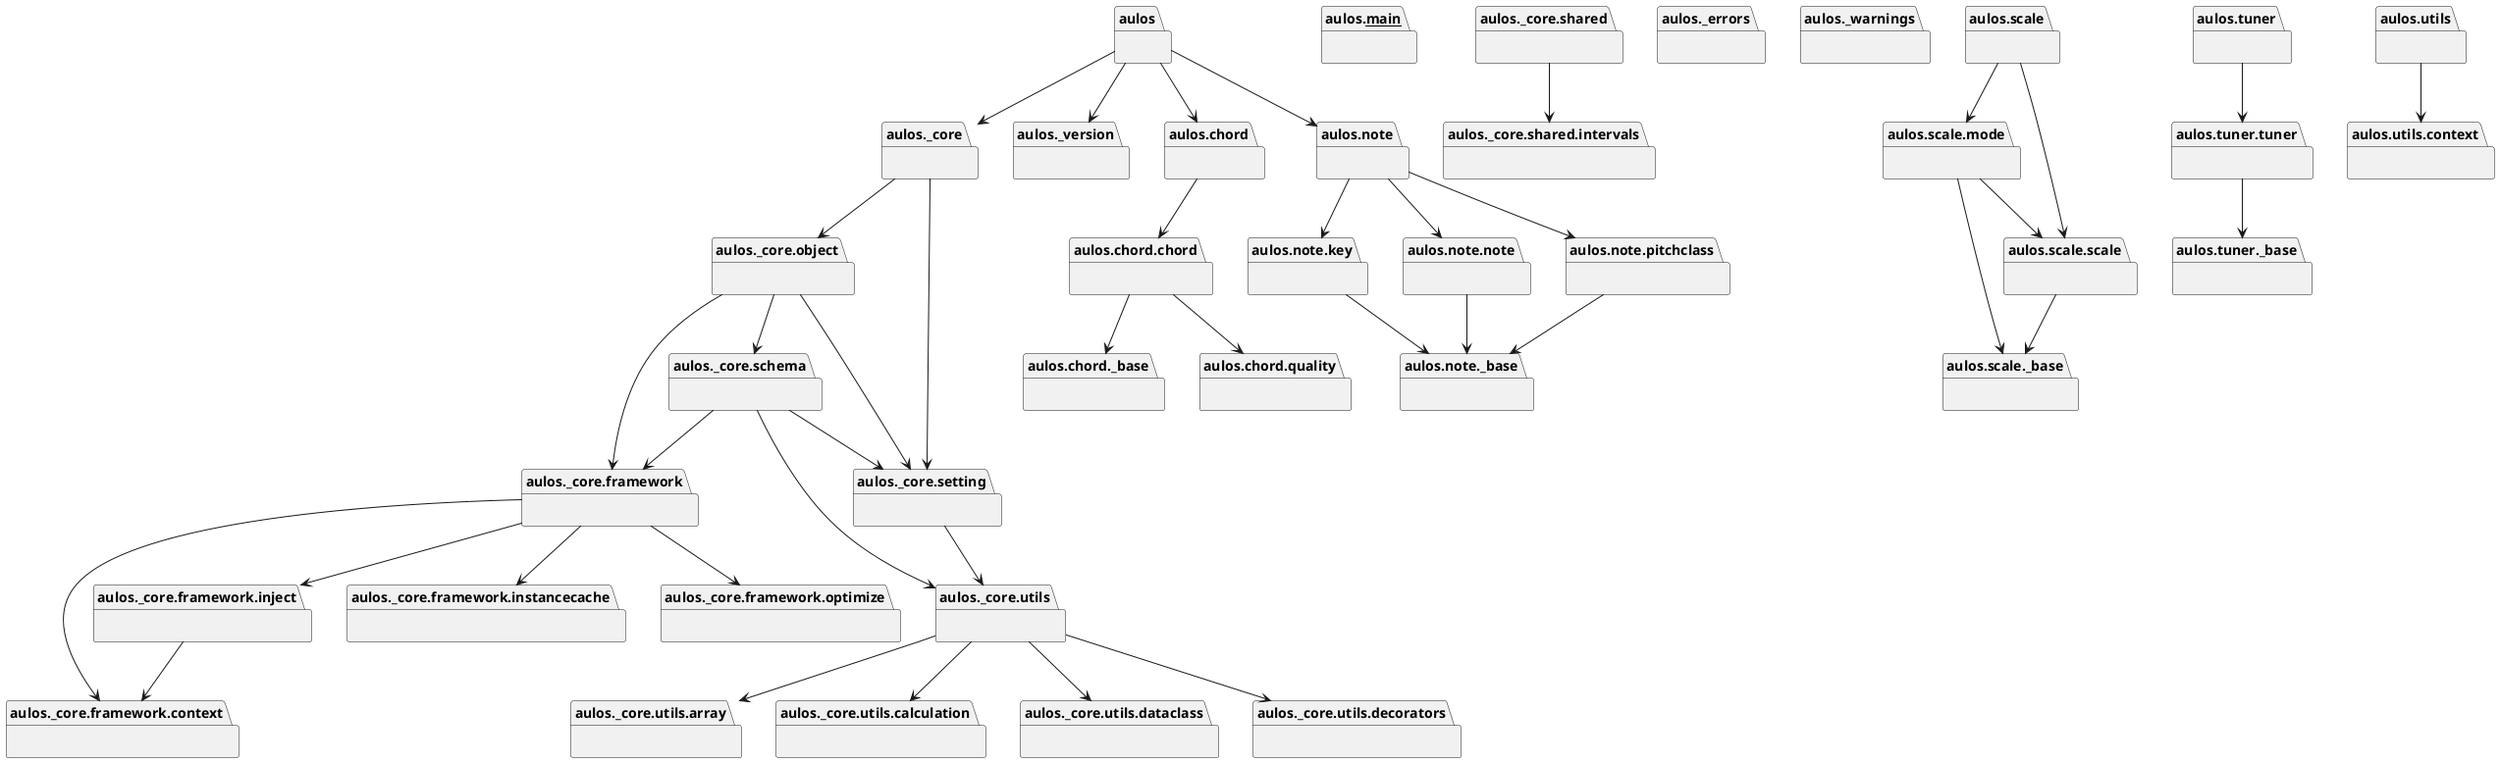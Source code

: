 @startuml packages
set namespaceSeparator none
package "aulos" as aulos {
}
package "aulos.__main__" as aulos.__main__ {
}
package "aulos._core" as aulos._core {
}
package "aulos._core.framework" as aulos._core.framework {
}
package "aulos._core.framework.context" as aulos._core.framework.context {
}
package "aulos._core.framework.inject" as aulos._core.framework.inject {
}
package "aulos._core.framework.instancecache" as aulos._core.framework.instancecache {
}
package "aulos._core.framework.optimize" as aulos._core.framework.optimize {
}
package "aulos._core.object" as aulos._core.object {
}
package "aulos._core.schema" as aulos._core.schema {
}
package "aulos._core.setting" as aulos._core.setting {
}
package "aulos._core.shared" as aulos._core.shared {
}
package "aulos._core.shared.intervals" as aulos._core.shared.intervals {
}
package "aulos._core.utils" as aulos._core.utils {
}
package "aulos._core.utils.array" as aulos._core.utils.array {
}
package "aulos._core.utils.calculation" as aulos._core.utils.calculation {
}
package "aulos._core.utils.dataclass" as aulos._core.utils.dataclass {
}
package "aulos._core.utils.decorators" as aulos._core.utils.decorators {
}
package "aulos._errors" as aulos._errors {
}
package "aulos._version" as aulos._version {
}
package "aulos._warnings" as aulos._warnings {
}
package "aulos.chord" as aulos.chord {
}
package "aulos.chord._base" as aulos.chord._base {
}
package "aulos.chord.chord" as aulos.chord.chord {
}
package "aulos.chord.quality" as aulos.chord.quality {
}
package "aulos.note" as aulos.note {
}
package "aulos.note._base" as aulos.note._base {
}
package "aulos.note.key" as aulos.note.key {
}
package "aulos.note.note" as aulos.note.note {
}
package "aulos.note.pitchclass" as aulos.note.pitchclass {
}
package "aulos.scale" as aulos.scale {
}
package "aulos.scale._base" as aulos.scale._base {
}
package "aulos.scale.mode" as aulos.scale.mode {
}
package "aulos.scale.scale" as aulos.scale.scale {
}
package "aulos.tuner" as aulos.tuner {
}
package "aulos.tuner._base" as aulos.tuner._base {
}
package "aulos.tuner.tuner" as aulos.tuner.tuner {
}
package "aulos.utils" as aulos.utils {
}
package "aulos.utils.context" as aulos.utils.context {
}
aulos --> aulos._core
aulos --> aulos._version
aulos --> aulos.chord
aulos --> aulos.note
aulos._core --> aulos._core.object
aulos._core --> aulos._core.setting
aulos._core.framework --> aulos._core.framework.context
aulos._core.framework --> aulos._core.framework.inject
aulos._core.framework --> aulos._core.framework.instancecache
aulos._core.framework --> aulos._core.framework.optimize
aulos._core.framework.inject --> aulos._core.framework.context
aulos._core.object --> aulos._core.framework
aulos._core.object --> aulos._core.schema
aulos._core.object --> aulos._core.setting
aulos._core.schema --> aulos._core.framework
aulos._core.schema --> aulos._core.setting
aulos._core.schema --> aulos._core.utils
aulos._core.setting --> aulos._core.utils
aulos._core.shared --> aulos._core.shared.intervals
aulos._core.utils --> aulos._core.utils.array
aulos._core.utils --> aulos._core.utils.calculation
aulos._core.utils --> aulos._core.utils.dataclass
aulos._core.utils --> aulos._core.utils.decorators
aulos.chord --> aulos.chord.chord
aulos.chord.chord --> aulos.chord._base
aulos.chord.chord --> aulos.chord.quality
aulos.note --> aulos.note.key
aulos.note --> aulos.note.note
aulos.note --> aulos.note.pitchclass
aulos.note.key --> aulos.note._base
aulos.note.note --> aulos.note._base
aulos.note.pitchclass --> aulos.note._base
aulos.scale --> aulos.scale.mode
aulos.scale --> aulos.scale.scale
aulos.scale.mode --> aulos.scale._base
aulos.scale.mode --> aulos.scale.scale
aulos.scale.scale --> aulos.scale._base
aulos.tuner --> aulos.tuner.tuner
aulos.tuner.tuner --> aulos.tuner._base
aulos.utils --> aulos.utils.context
@enduml
